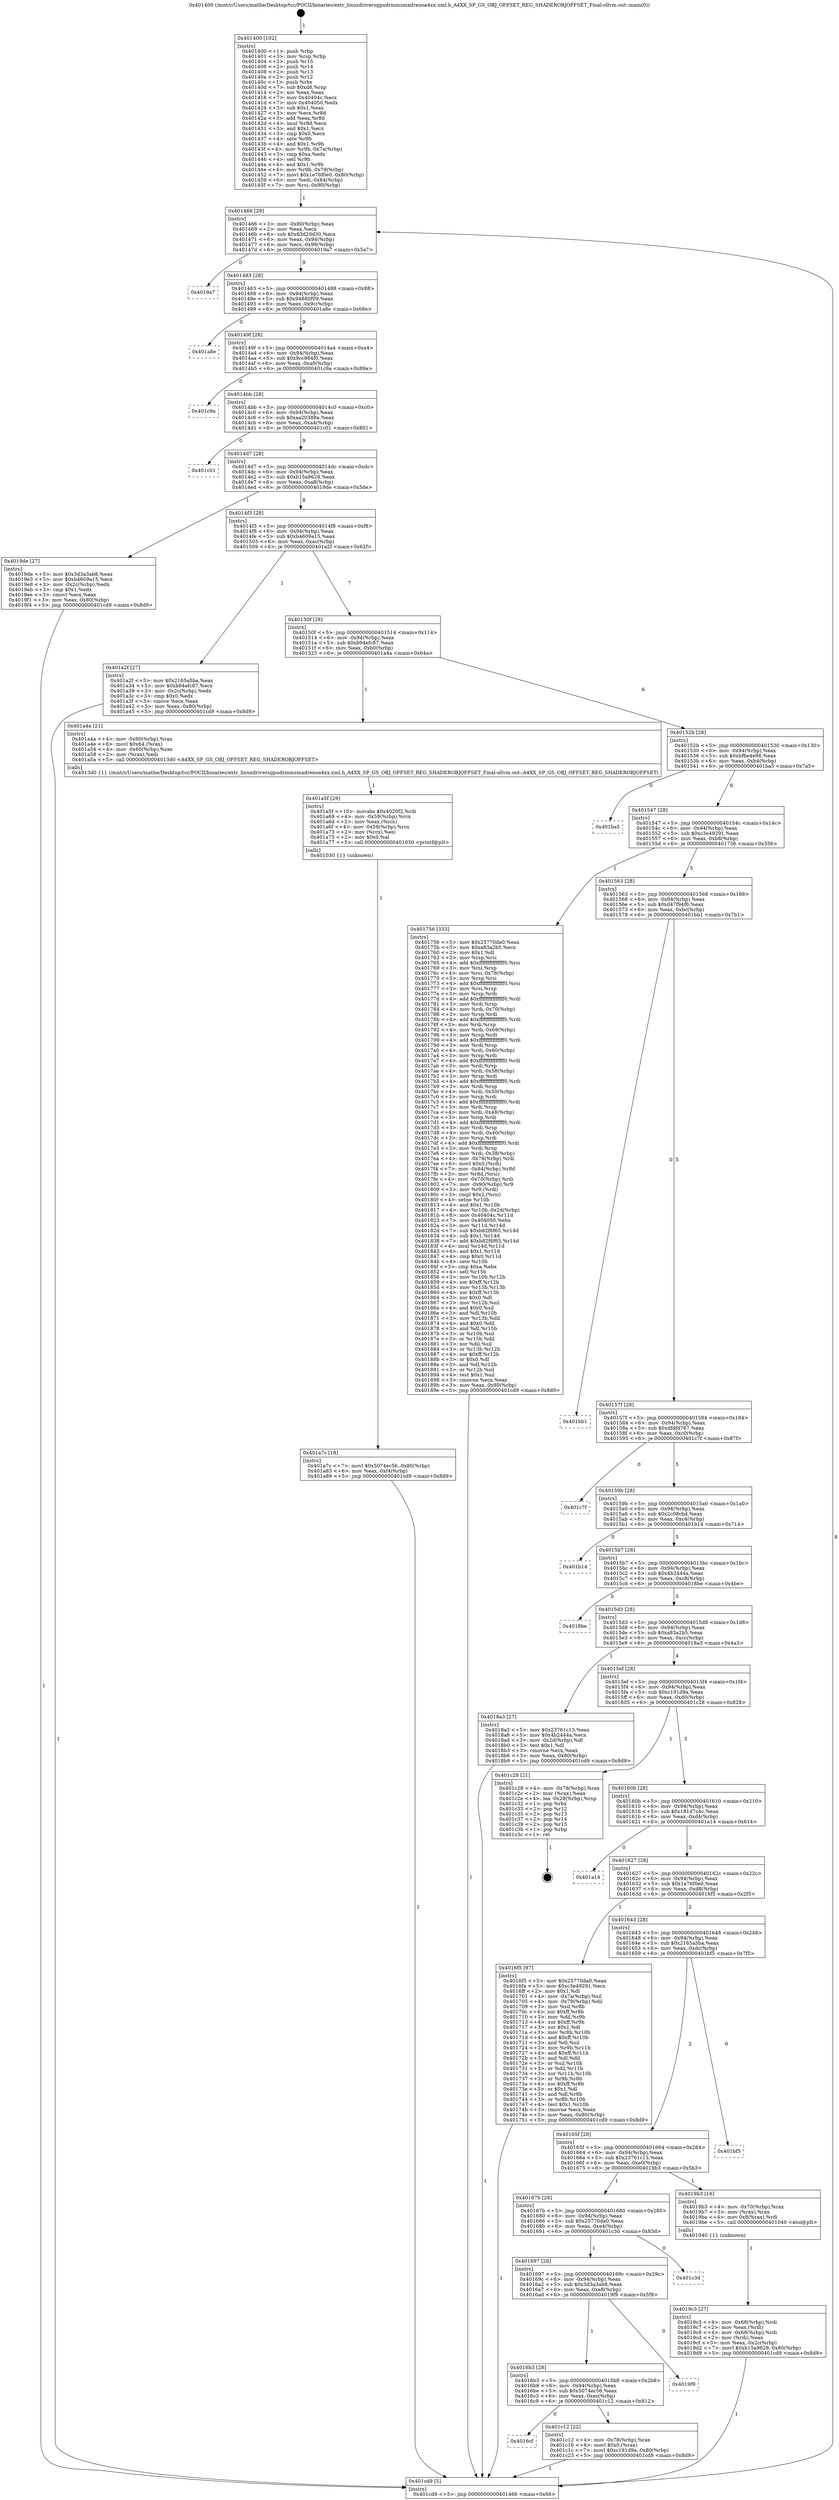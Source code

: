 digraph "0x401400" {
  label = "0x401400 (/mnt/c/Users/mathe/Desktop/tcc/POCII/binaries/extr_linuxdriversgpudrmmsmadrenoa4xx.xml.h_A4XX_SP_GS_OBJ_OFFSET_REG_SHADEROBJOFFSET_Final-ollvm.out::main(0))"
  labelloc = "t"
  node[shape=record]

  Entry [label="",width=0.3,height=0.3,shape=circle,fillcolor=black,style=filled]
  "0x401466" [label="{
     0x401466 [29]\l
     | [instrs]\l
     &nbsp;&nbsp;0x401466 \<+3\>: mov -0x80(%rbp),%eax\l
     &nbsp;&nbsp;0x401469 \<+2\>: mov %eax,%ecx\l
     &nbsp;&nbsp;0x40146b \<+6\>: sub $0x83d20d30,%ecx\l
     &nbsp;&nbsp;0x401471 \<+6\>: mov %eax,-0x94(%rbp)\l
     &nbsp;&nbsp;0x401477 \<+6\>: mov %ecx,-0x98(%rbp)\l
     &nbsp;&nbsp;0x40147d \<+6\>: je 00000000004019a7 \<main+0x5a7\>\l
  }"]
  "0x4019a7" [label="{
     0x4019a7\l
  }", style=dashed]
  "0x401483" [label="{
     0x401483 [28]\l
     | [instrs]\l
     &nbsp;&nbsp;0x401483 \<+5\>: jmp 0000000000401488 \<main+0x88\>\l
     &nbsp;&nbsp;0x401488 \<+6\>: mov -0x94(%rbp),%eax\l
     &nbsp;&nbsp;0x40148e \<+5\>: sub $0x94880f09,%eax\l
     &nbsp;&nbsp;0x401493 \<+6\>: mov %eax,-0x9c(%rbp)\l
     &nbsp;&nbsp;0x401499 \<+6\>: je 0000000000401a8e \<main+0x68e\>\l
  }"]
  Exit [label="",width=0.3,height=0.3,shape=circle,fillcolor=black,style=filled,peripheries=2]
  "0x401a8e" [label="{
     0x401a8e\l
  }", style=dashed]
  "0x40149f" [label="{
     0x40149f [28]\l
     | [instrs]\l
     &nbsp;&nbsp;0x40149f \<+5\>: jmp 00000000004014a4 \<main+0xa4\>\l
     &nbsp;&nbsp;0x4014a4 \<+6\>: mov -0x94(%rbp),%eax\l
     &nbsp;&nbsp;0x4014aa \<+5\>: sub $0x9cc984f0,%eax\l
     &nbsp;&nbsp;0x4014af \<+6\>: mov %eax,-0xa0(%rbp)\l
     &nbsp;&nbsp;0x4014b5 \<+6\>: je 0000000000401c9a \<main+0x89a\>\l
  }"]
  "0x4016cf" [label="{
     0x4016cf\l
  }", style=dashed]
  "0x401c9a" [label="{
     0x401c9a\l
  }", style=dashed]
  "0x4014bb" [label="{
     0x4014bb [28]\l
     | [instrs]\l
     &nbsp;&nbsp;0x4014bb \<+5\>: jmp 00000000004014c0 \<main+0xc0\>\l
     &nbsp;&nbsp;0x4014c0 \<+6\>: mov -0x94(%rbp),%eax\l
     &nbsp;&nbsp;0x4014c6 \<+5\>: sub $0xaa20388e,%eax\l
     &nbsp;&nbsp;0x4014cb \<+6\>: mov %eax,-0xa4(%rbp)\l
     &nbsp;&nbsp;0x4014d1 \<+6\>: je 0000000000401c01 \<main+0x801\>\l
  }"]
  "0x401c12" [label="{
     0x401c12 [22]\l
     | [instrs]\l
     &nbsp;&nbsp;0x401c12 \<+4\>: mov -0x78(%rbp),%rax\l
     &nbsp;&nbsp;0x401c16 \<+6\>: movl $0x0,(%rax)\l
     &nbsp;&nbsp;0x401c1c \<+7\>: movl $0xc191d9a,-0x80(%rbp)\l
     &nbsp;&nbsp;0x401c23 \<+5\>: jmp 0000000000401cd9 \<main+0x8d9\>\l
  }"]
  "0x401c01" [label="{
     0x401c01\l
  }", style=dashed]
  "0x4014d7" [label="{
     0x4014d7 [28]\l
     | [instrs]\l
     &nbsp;&nbsp;0x4014d7 \<+5\>: jmp 00000000004014dc \<main+0xdc\>\l
     &nbsp;&nbsp;0x4014dc \<+6\>: mov -0x94(%rbp),%eax\l
     &nbsp;&nbsp;0x4014e2 \<+5\>: sub $0xb15a9628,%eax\l
     &nbsp;&nbsp;0x4014e7 \<+6\>: mov %eax,-0xa8(%rbp)\l
     &nbsp;&nbsp;0x4014ed \<+6\>: je 00000000004019de \<main+0x5de\>\l
  }"]
  "0x4016b3" [label="{
     0x4016b3 [28]\l
     | [instrs]\l
     &nbsp;&nbsp;0x4016b3 \<+5\>: jmp 00000000004016b8 \<main+0x2b8\>\l
     &nbsp;&nbsp;0x4016b8 \<+6\>: mov -0x94(%rbp),%eax\l
     &nbsp;&nbsp;0x4016be \<+5\>: sub $0x5074ec56,%eax\l
     &nbsp;&nbsp;0x4016c3 \<+6\>: mov %eax,-0xec(%rbp)\l
     &nbsp;&nbsp;0x4016c9 \<+6\>: je 0000000000401c12 \<main+0x812\>\l
  }"]
  "0x4019de" [label="{
     0x4019de [27]\l
     | [instrs]\l
     &nbsp;&nbsp;0x4019de \<+5\>: mov $0x3d3a3ab8,%eax\l
     &nbsp;&nbsp;0x4019e3 \<+5\>: mov $0xb4609a15,%ecx\l
     &nbsp;&nbsp;0x4019e8 \<+3\>: mov -0x2c(%rbp),%edx\l
     &nbsp;&nbsp;0x4019eb \<+3\>: cmp $0x1,%edx\l
     &nbsp;&nbsp;0x4019ee \<+3\>: cmovl %ecx,%eax\l
     &nbsp;&nbsp;0x4019f1 \<+3\>: mov %eax,-0x80(%rbp)\l
     &nbsp;&nbsp;0x4019f4 \<+5\>: jmp 0000000000401cd9 \<main+0x8d9\>\l
  }"]
  "0x4014f3" [label="{
     0x4014f3 [28]\l
     | [instrs]\l
     &nbsp;&nbsp;0x4014f3 \<+5\>: jmp 00000000004014f8 \<main+0xf8\>\l
     &nbsp;&nbsp;0x4014f8 \<+6\>: mov -0x94(%rbp),%eax\l
     &nbsp;&nbsp;0x4014fe \<+5\>: sub $0xb4609a15,%eax\l
     &nbsp;&nbsp;0x401503 \<+6\>: mov %eax,-0xac(%rbp)\l
     &nbsp;&nbsp;0x401509 \<+6\>: je 0000000000401a2f \<main+0x62f\>\l
  }"]
  "0x4019f9" [label="{
     0x4019f9\l
  }", style=dashed]
  "0x401a2f" [label="{
     0x401a2f [27]\l
     | [instrs]\l
     &nbsp;&nbsp;0x401a2f \<+5\>: mov $0x2165a5ba,%eax\l
     &nbsp;&nbsp;0x401a34 \<+5\>: mov $0xb94efc87,%ecx\l
     &nbsp;&nbsp;0x401a39 \<+3\>: mov -0x2c(%rbp),%edx\l
     &nbsp;&nbsp;0x401a3c \<+3\>: cmp $0x0,%edx\l
     &nbsp;&nbsp;0x401a3f \<+3\>: cmove %ecx,%eax\l
     &nbsp;&nbsp;0x401a42 \<+3\>: mov %eax,-0x80(%rbp)\l
     &nbsp;&nbsp;0x401a45 \<+5\>: jmp 0000000000401cd9 \<main+0x8d9\>\l
  }"]
  "0x40150f" [label="{
     0x40150f [28]\l
     | [instrs]\l
     &nbsp;&nbsp;0x40150f \<+5\>: jmp 0000000000401514 \<main+0x114\>\l
     &nbsp;&nbsp;0x401514 \<+6\>: mov -0x94(%rbp),%eax\l
     &nbsp;&nbsp;0x40151a \<+5\>: sub $0xb94efc87,%eax\l
     &nbsp;&nbsp;0x40151f \<+6\>: mov %eax,-0xb0(%rbp)\l
     &nbsp;&nbsp;0x401525 \<+6\>: je 0000000000401a4a \<main+0x64a\>\l
  }"]
  "0x401697" [label="{
     0x401697 [28]\l
     | [instrs]\l
     &nbsp;&nbsp;0x401697 \<+5\>: jmp 000000000040169c \<main+0x29c\>\l
     &nbsp;&nbsp;0x40169c \<+6\>: mov -0x94(%rbp),%eax\l
     &nbsp;&nbsp;0x4016a2 \<+5\>: sub $0x3d3a3ab8,%eax\l
     &nbsp;&nbsp;0x4016a7 \<+6\>: mov %eax,-0xe8(%rbp)\l
     &nbsp;&nbsp;0x4016ad \<+6\>: je 00000000004019f9 \<main+0x5f9\>\l
  }"]
  "0x401a4a" [label="{
     0x401a4a [21]\l
     | [instrs]\l
     &nbsp;&nbsp;0x401a4a \<+4\>: mov -0x60(%rbp),%rax\l
     &nbsp;&nbsp;0x401a4e \<+6\>: movl $0x64,(%rax)\l
     &nbsp;&nbsp;0x401a54 \<+4\>: mov -0x60(%rbp),%rax\l
     &nbsp;&nbsp;0x401a58 \<+2\>: mov (%rax),%edi\l
     &nbsp;&nbsp;0x401a5a \<+5\>: call 00000000004013d0 \<A4XX_SP_GS_OBJ_OFFSET_REG_SHADEROBJOFFSET\>\l
     | [calls]\l
     &nbsp;&nbsp;0x4013d0 \{1\} (/mnt/c/Users/mathe/Desktop/tcc/POCII/binaries/extr_linuxdriversgpudrmmsmadrenoa4xx.xml.h_A4XX_SP_GS_OBJ_OFFSET_REG_SHADEROBJOFFSET_Final-ollvm.out::A4XX_SP_GS_OBJ_OFFSET_REG_SHADEROBJOFFSET)\l
  }"]
  "0x40152b" [label="{
     0x40152b [28]\l
     | [instrs]\l
     &nbsp;&nbsp;0x40152b \<+5\>: jmp 0000000000401530 \<main+0x130\>\l
     &nbsp;&nbsp;0x401530 \<+6\>: mov -0x94(%rbp),%eax\l
     &nbsp;&nbsp;0x401536 \<+5\>: sub $0xbf6e4e98,%eax\l
     &nbsp;&nbsp;0x40153b \<+6\>: mov %eax,-0xb4(%rbp)\l
     &nbsp;&nbsp;0x401541 \<+6\>: je 0000000000401ba5 \<main+0x7a5\>\l
  }"]
  "0x401c3d" [label="{
     0x401c3d\l
  }", style=dashed]
  "0x401ba5" [label="{
     0x401ba5\l
  }", style=dashed]
  "0x401547" [label="{
     0x401547 [28]\l
     | [instrs]\l
     &nbsp;&nbsp;0x401547 \<+5\>: jmp 000000000040154c \<main+0x14c\>\l
     &nbsp;&nbsp;0x40154c \<+6\>: mov -0x94(%rbp),%eax\l
     &nbsp;&nbsp;0x401552 \<+5\>: sub $0xc3e49291,%eax\l
     &nbsp;&nbsp;0x401557 \<+6\>: mov %eax,-0xb8(%rbp)\l
     &nbsp;&nbsp;0x40155d \<+6\>: je 0000000000401756 \<main+0x356\>\l
  }"]
  "0x401a7c" [label="{
     0x401a7c [18]\l
     | [instrs]\l
     &nbsp;&nbsp;0x401a7c \<+7\>: movl $0x5074ec56,-0x80(%rbp)\l
     &nbsp;&nbsp;0x401a83 \<+6\>: mov %eax,-0xf4(%rbp)\l
     &nbsp;&nbsp;0x401a89 \<+5\>: jmp 0000000000401cd9 \<main+0x8d9\>\l
  }"]
  "0x401756" [label="{
     0x401756 [333]\l
     | [instrs]\l
     &nbsp;&nbsp;0x401756 \<+5\>: mov $0x25770da0,%eax\l
     &nbsp;&nbsp;0x40175b \<+5\>: mov $0xa83a2b5,%ecx\l
     &nbsp;&nbsp;0x401760 \<+2\>: mov $0x1,%dl\l
     &nbsp;&nbsp;0x401762 \<+3\>: mov %rsp,%rsi\l
     &nbsp;&nbsp;0x401765 \<+4\>: add $0xfffffffffffffff0,%rsi\l
     &nbsp;&nbsp;0x401769 \<+3\>: mov %rsi,%rsp\l
     &nbsp;&nbsp;0x40176c \<+4\>: mov %rsi,-0x78(%rbp)\l
     &nbsp;&nbsp;0x401770 \<+3\>: mov %rsp,%rsi\l
     &nbsp;&nbsp;0x401773 \<+4\>: add $0xfffffffffffffff0,%rsi\l
     &nbsp;&nbsp;0x401777 \<+3\>: mov %rsi,%rsp\l
     &nbsp;&nbsp;0x40177a \<+3\>: mov %rsp,%rdi\l
     &nbsp;&nbsp;0x40177d \<+4\>: add $0xfffffffffffffff0,%rdi\l
     &nbsp;&nbsp;0x401781 \<+3\>: mov %rdi,%rsp\l
     &nbsp;&nbsp;0x401784 \<+4\>: mov %rdi,-0x70(%rbp)\l
     &nbsp;&nbsp;0x401788 \<+3\>: mov %rsp,%rdi\l
     &nbsp;&nbsp;0x40178b \<+4\>: add $0xfffffffffffffff0,%rdi\l
     &nbsp;&nbsp;0x40178f \<+3\>: mov %rdi,%rsp\l
     &nbsp;&nbsp;0x401792 \<+4\>: mov %rdi,-0x68(%rbp)\l
     &nbsp;&nbsp;0x401796 \<+3\>: mov %rsp,%rdi\l
     &nbsp;&nbsp;0x401799 \<+4\>: add $0xfffffffffffffff0,%rdi\l
     &nbsp;&nbsp;0x40179d \<+3\>: mov %rdi,%rsp\l
     &nbsp;&nbsp;0x4017a0 \<+4\>: mov %rdi,-0x60(%rbp)\l
     &nbsp;&nbsp;0x4017a4 \<+3\>: mov %rsp,%rdi\l
     &nbsp;&nbsp;0x4017a7 \<+4\>: add $0xfffffffffffffff0,%rdi\l
     &nbsp;&nbsp;0x4017ab \<+3\>: mov %rdi,%rsp\l
     &nbsp;&nbsp;0x4017ae \<+4\>: mov %rdi,-0x58(%rbp)\l
     &nbsp;&nbsp;0x4017b2 \<+3\>: mov %rsp,%rdi\l
     &nbsp;&nbsp;0x4017b5 \<+4\>: add $0xfffffffffffffff0,%rdi\l
     &nbsp;&nbsp;0x4017b9 \<+3\>: mov %rdi,%rsp\l
     &nbsp;&nbsp;0x4017bc \<+4\>: mov %rdi,-0x50(%rbp)\l
     &nbsp;&nbsp;0x4017c0 \<+3\>: mov %rsp,%rdi\l
     &nbsp;&nbsp;0x4017c3 \<+4\>: add $0xfffffffffffffff0,%rdi\l
     &nbsp;&nbsp;0x4017c7 \<+3\>: mov %rdi,%rsp\l
     &nbsp;&nbsp;0x4017ca \<+4\>: mov %rdi,-0x48(%rbp)\l
     &nbsp;&nbsp;0x4017ce \<+3\>: mov %rsp,%rdi\l
     &nbsp;&nbsp;0x4017d1 \<+4\>: add $0xfffffffffffffff0,%rdi\l
     &nbsp;&nbsp;0x4017d5 \<+3\>: mov %rdi,%rsp\l
     &nbsp;&nbsp;0x4017d8 \<+4\>: mov %rdi,-0x40(%rbp)\l
     &nbsp;&nbsp;0x4017dc \<+3\>: mov %rsp,%rdi\l
     &nbsp;&nbsp;0x4017df \<+4\>: add $0xfffffffffffffff0,%rdi\l
     &nbsp;&nbsp;0x4017e3 \<+3\>: mov %rdi,%rsp\l
     &nbsp;&nbsp;0x4017e6 \<+4\>: mov %rdi,-0x38(%rbp)\l
     &nbsp;&nbsp;0x4017ea \<+4\>: mov -0x78(%rbp),%rdi\l
     &nbsp;&nbsp;0x4017ee \<+6\>: movl $0x0,(%rdi)\l
     &nbsp;&nbsp;0x4017f4 \<+7\>: mov -0x84(%rbp),%r8d\l
     &nbsp;&nbsp;0x4017fb \<+3\>: mov %r8d,(%rsi)\l
     &nbsp;&nbsp;0x4017fe \<+4\>: mov -0x70(%rbp),%rdi\l
     &nbsp;&nbsp;0x401802 \<+7\>: mov -0x90(%rbp),%r9\l
     &nbsp;&nbsp;0x401809 \<+3\>: mov %r9,(%rdi)\l
     &nbsp;&nbsp;0x40180c \<+3\>: cmpl $0x2,(%rsi)\l
     &nbsp;&nbsp;0x40180f \<+4\>: setne %r10b\l
     &nbsp;&nbsp;0x401813 \<+4\>: and $0x1,%r10b\l
     &nbsp;&nbsp;0x401817 \<+4\>: mov %r10b,-0x2d(%rbp)\l
     &nbsp;&nbsp;0x40181b \<+8\>: mov 0x40404c,%r11d\l
     &nbsp;&nbsp;0x401823 \<+7\>: mov 0x404050,%ebx\l
     &nbsp;&nbsp;0x40182a \<+3\>: mov %r11d,%r14d\l
     &nbsp;&nbsp;0x40182d \<+7\>: sub $0xb82f6f65,%r14d\l
     &nbsp;&nbsp;0x401834 \<+4\>: sub $0x1,%r14d\l
     &nbsp;&nbsp;0x401838 \<+7\>: add $0xb82f6f65,%r14d\l
     &nbsp;&nbsp;0x40183f \<+4\>: imul %r14d,%r11d\l
     &nbsp;&nbsp;0x401843 \<+4\>: and $0x1,%r11d\l
     &nbsp;&nbsp;0x401847 \<+4\>: cmp $0x0,%r11d\l
     &nbsp;&nbsp;0x40184b \<+4\>: sete %r10b\l
     &nbsp;&nbsp;0x40184f \<+3\>: cmp $0xa,%ebx\l
     &nbsp;&nbsp;0x401852 \<+4\>: setl %r15b\l
     &nbsp;&nbsp;0x401856 \<+3\>: mov %r10b,%r12b\l
     &nbsp;&nbsp;0x401859 \<+4\>: xor $0xff,%r12b\l
     &nbsp;&nbsp;0x40185d \<+3\>: mov %r15b,%r13b\l
     &nbsp;&nbsp;0x401860 \<+4\>: xor $0xff,%r13b\l
     &nbsp;&nbsp;0x401864 \<+3\>: xor $0x0,%dl\l
     &nbsp;&nbsp;0x401867 \<+3\>: mov %r12b,%sil\l
     &nbsp;&nbsp;0x40186a \<+4\>: and $0x0,%sil\l
     &nbsp;&nbsp;0x40186e \<+3\>: and %dl,%r10b\l
     &nbsp;&nbsp;0x401871 \<+3\>: mov %r13b,%dil\l
     &nbsp;&nbsp;0x401874 \<+4\>: and $0x0,%dil\l
     &nbsp;&nbsp;0x401878 \<+3\>: and %dl,%r15b\l
     &nbsp;&nbsp;0x40187b \<+3\>: or %r10b,%sil\l
     &nbsp;&nbsp;0x40187e \<+3\>: or %r15b,%dil\l
     &nbsp;&nbsp;0x401881 \<+3\>: xor %dil,%sil\l
     &nbsp;&nbsp;0x401884 \<+3\>: or %r13b,%r12b\l
     &nbsp;&nbsp;0x401887 \<+4\>: xor $0xff,%r12b\l
     &nbsp;&nbsp;0x40188b \<+3\>: or $0x0,%dl\l
     &nbsp;&nbsp;0x40188e \<+3\>: and %dl,%r12b\l
     &nbsp;&nbsp;0x401891 \<+3\>: or %r12b,%sil\l
     &nbsp;&nbsp;0x401894 \<+4\>: test $0x1,%sil\l
     &nbsp;&nbsp;0x401898 \<+3\>: cmovne %ecx,%eax\l
     &nbsp;&nbsp;0x40189b \<+3\>: mov %eax,-0x80(%rbp)\l
     &nbsp;&nbsp;0x40189e \<+5\>: jmp 0000000000401cd9 \<main+0x8d9\>\l
  }"]
  "0x401563" [label="{
     0x401563 [28]\l
     | [instrs]\l
     &nbsp;&nbsp;0x401563 \<+5\>: jmp 0000000000401568 \<main+0x168\>\l
     &nbsp;&nbsp;0x401568 \<+6\>: mov -0x94(%rbp),%eax\l
     &nbsp;&nbsp;0x40156e \<+5\>: sub $0xd47f94f6,%eax\l
     &nbsp;&nbsp;0x401573 \<+6\>: mov %eax,-0xbc(%rbp)\l
     &nbsp;&nbsp;0x401579 \<+6\>: je 0000000000401bb1 \<main+0x7b1\>\l
  }"]
  "0x401a5f" [label="{
     0x401a5f [29]\l
     | [instrs]\l
     &nbsp;&nbsp;0x401a5f \<+10\>: movabs $0x4020f2,%rdi\l
     &nbsp;&nbsp;0x401a69 \<+4\>: mov -0x58(%rbp),%rcx\l
     &nbsp;&nbsp;0x401a6d \<+2\>: mov %eax,(%rcx)\l
     &nbsp;&nbsp;0x401a6f \<+4\>: mov -0x58(%rbp),%rcx\l
     &nbsp;&nbsp;0x401a73 \<+2\>: mov (%rcx),%esi\l
     &nbsp;&nbsp;0x401a75 \<+2\>: mov $0x0,%al\l
     &nbsp;&nbsp;0x401a77 \<+5\>: call 0000000000401030 \<printf@plt\>\l
     | [calls]\l
     &nbsp;&nbsp;0x401030 \{1\} (unknown)\l
  }"]
  "0x401bb1" [label="{
     0x401bb1\l
  }", style=dashed]
  "0x40157f" [label="{
     0x40157f [28]\l
     | [instrs]\l
     &nbsp;&nbsp;0x40157f \<+5\>: jmp 0000000000401584 \<main+0x184\>\l
     &nbsp;&nbsp;0x401584 \<+6\>: mov -0x94(%rbp),%eax\l
     &nbsp;&nbsp;0x40158a \<+5\>: sub $0xdfdfd767,%eax\l
     &nbsp;&nbsp;0x40158f \<+6\>: mov %eax,-0xc0(%rbp)\l
     &nbsp;&nbsp;0x401595 \<+6\>: je 0000000000401c7f \<main+0x87f\>\l
  }"]
  "0x4019c3" [label="{
     0x4019c3 [27]\l
     | [instrs]\l
     &nbsp;&nbsp;0x4019c3 \<+4\>: mov -0x68(%rbp),%rdi\l
     &nbsp;&nbsp;0x4019c7 \<+2\>: mov %eax,(%rdi)\l
     &nbsp;&nbsp;0x4019c9 \<+4\>: mov -0x68(%rbp),%rdi\l
     &nbsp;&nbsp;0x4019cd \<+2\>: mov (%rdi),%eax\l
     &nbsp;&nbsp;0x4019cf \<+3\>: mov %eax,-0x2c(%rbp)\l
     &nbsp;&nbsp;0x4019d2 \<+7\>: movl $0xb15a9628,-0x80(%rbp)\l
     &nbsp;&nbsp;0x4019d9 \<+5\>: jmp 0000000000401cd9 \<main+0x8d9\>\l
  }"]
  "0x401c7f" [label="{
     0x401c7f\l
  }", style=dashed]
  "0x40159b" [label="{
     0x40159b [28]\l
     | [instrs]\l
     &nbsp;&nbsp;0x40159b \<+5\>: jmp 00000000004015a0 \<main+0x1a0\>\l
     &nbsp;&nbsp;0x4015a0 \<+6\>: mov -0x94(%rbp),%eax\l
     &nbsp;&nbsp;0x4015a6 \<+5\>: sub $0x2c08cbd,%eax\l
     &nbsp;&nbsp;0x4015ab \<+6\>: mov %eax,-0xc4(%rbp)\l
     &nbsp;&nbsp;0x4015b1 \<+6\>: je 0000000000401b14 \<main+0x714\>\l
  }"]
  "0x40167b" [label="{
     0x40167b [28]\l
     | [instrs]\l
     &nbsp;&nbsp;0x40167b \<+5\>: jmp 0000000000401680 \<main+0x280\>\l
     &nbsp;&nbsp;0x401680 \<+6\>: mov -0x94(%rbp),%eax\l
     &nbsp;&nbsp;0x401686 \<+5\>: sub $0x25770da0,%eax\l
     &nbsp;&nbsp;0x40168b \<+6\>: mov %eax,-0xe4(%rbp)\l
     &nbsp;&nbsp;0x401691 \<+6\>: je 0000000000401c3d \<main+0x83d\>\l
  }"]
  "0x401b14" [label="{
     0x401b14\l
  }", style=dashed]
  "0x4015b7" [label="{
     0x4015b7 [28]\l
     | [instrs]\l
     &nbsp;&nbsp;0x4015b7 \<+5\>: jmp 00000000004015bc \<main+0x1bc\>\l
     &nbsp;&nbsp;0x4015bc \<+6\>: mov -0x94(%rbp),%eax\l
     &nbsp;&nbsp;0x4015c2 \<+5\>: sub $0x4b2444a,%eax\l
     &nbsp;&nbsp;0x4015c7 \<+6\>: mov %eax,-0xc8(%rbp)\l
     &nbsp;&nbsp;0x4015cd \<+6\>: je 00000000004018be \<main+0x4be\>\l
  }"]
  "0x4019b3" [label="{
     0x4019b3 [16]\l
     | [instrs]\l
     &nbsp;&nbsp;0x4019b3 \<+4\>: mov -0x70(%rbp),%rax\l
     &nbsp;&nbsp;0x4019b7 \<+3\>: mov (%rax),%rax\l
     &nbsp;&nbsp;0x4019ba \<+4\>: mov 0x8(%rax),%rdi\l
     &nbsp;&nbsp;0x4019be \<+5\>: call 0000000000401040 \<atoi@plt\>\l
     | [calls]\l
     &nbsp;&nbsp;0x401040 \{1\} (unknown)\l
  }"]
  "0x4018be" [label="{
     0x4018be\l
  }", style=dashed]
  "0x4015d3" [label="{
     0x4015d3 [28]\l
     | [instrs]\l
     &nbsp;&nbsp;0x4015d3 \<+5\>: jmp 00000000004015d8 \<main+0x1d8\>\l
     &nbsp;&nbsp;0x4015d8 \<+6\>: mov -0x94(%rbp),%eax\l
     &nbsp;&nbsp;0x4015de \<+5\>: sub $0xa83a2b5,%eax\l
     &nbsp;&nbsp;0x4015e3 \<+6\>: mov %eax,-0xcc(%rbp)\l
     &nbsp;&nbsp;0x4015e9 \<+6\>: je 00000000004018a3 \<main+0x4a3\>\l
  }"]
  "0x40165f" [label="{
     0x40165f [28]\l
     | [instrs]\l
     &nbsp;&nbsp;0x40165f \<+5\>: jmp 0000000000401664 \<main+0x264\>\l
     &nbsp;&nbsp;0x401664 \<+6\>: mov -0x94(%rbp),%eax\l
     &nbsp;&nbsp;0x40166a \<+5\>: sub $0x23761c13,%eax\l
     &nbsp;&nbsp;0x40166f \<+6\>: mov %eax,-0xe0(%rbp)\l
     &nbsp;&nbsp;0x401675 \<+6\>: je 00000000004019b3 \<main+0x5b3\>\l
  }"]
  "0x4018a3" [label="{
     0x4018a3 [27]\l
     | [instrs]\l
     &nbsp;&nbsp;0x4018a3 \<+5\>: mov $0x23761c13,%eax\l
     &nbsp;&nbsp;0x4018a8 \<+5\>: mov $0x4b2444a,%ecx\l
     &nbsp;&nbsp;0x4018ad \<+3\>: mov -0x2d(%rbp),%dl\l
     &nbsp;&nbsp;0x4018b0 \<+3\>: test $0x1,%dl\l
     &nbsp;&nbsp;0x4018b3 \<+3\>: cmovne %ecx,%eax\l
     &nbsp;&nbsp;0x4018b6 \<+3\>: mov %eax,-0x80(%rbp)\l
     &nbsp;&nbsp;0x4018b9 \<+5\>: jmp 0000000000401cd9 \<main+0x8d9\>\l
  }"]
  "0x4015ef" [label="{
     0x4015ef [28]\l
     | [instrs]\l
     &nbsp;&nbsp;0x4015ef \<+5\>: jmp 00000000004015f4 \<main+0x1f4\>\l
     &nbsp;&nbsp;0x4015f4 \<+6\>: mov -0x94(%rbp),%eax\l
     &nbsp;&nbsp;0x4015fa \<+5\>: sub $0xc191d9a,%eax\l
     &nbsp;&nbsp;0x4015ff \<+6\>: mov %eax,-0xd0(%rbp)\l
     &nbsp;&nbsp;0x401605 \<+6\>: je 0000000000401c28 \<main+0x828\>\l
  }"]
  "0x401bf5" [label="{
     0x401bf5\l
  }", style=dashed]
  "0x401c28" [label="{
     0x401c28 [21]\l
     | [instrs]\l
     &nbsp;&nbsp;0x401c28 \<+4\>: mov -0x78(%rbp),%rax\l
     &nbsp;&nbsp;0x401c2c \<+2\>: mov (%rax),%eax\l
     &nbsp;&nbsp;0x401c2e \<+4\>: lea -0x28(%rbp),%rsp\l
     &nbsp;&nbsp;0x401c32 \<+1\>: pop %rbx\l
     &nbsp;&nbsp;0x401c33 \<+2\>: pop %r12\l
     &nbsp;&nbsp;0x401c35 \<+2\>: pop %r13\l
     &nbsp;&nbsp;0x401c37 \<+2\>: pop %r14\l
     &nbsp;&nbsp;0x401c39 \<+2\>: pop %r15\l
     &nbsp;&nbsp;0x401c3b \<+1\>: pop %rbp\l
     &nbsp;&nbsp;0x401c3c \<+1\>: ret\l
  }"]
  "0x40160b" [label="{
     0x40160b [28]\l
     | [instrs]\l
     &nbsp;&nbsp;0x40160b \<+5\>: jmp 0000000000401610 \<main+0x210\>\l
     &nbsp;&nbsp;0x401610 \<+6\>: mov -0x94(%rbp),%eax\l
     &nbsp;&nbsp;0x401616 \<+5\>: sub $0x181d7c4c,%eax\l
     &nbsp;&nbsp;0x40161b \<+6\>: mov %eax,-0xd4(%rbp)\l
     &nbsp;&nbsp;0x401621 \<+6\>: je 0000000000401a14 \<main+0x614\>\l
  }"]
  "0x401400" [label="{
     0x401400 [102]\l
     | [instrs]\l
     &nbsp;&nbsp;0x401400 \<+1\>: push %rbp\l
     &nbsp;&nbsp;0x401401 \<+3\>: mov %rsp,%rbp\l
     &nbsp;&nbsp;0x401404 \<+2\>: push %r15\l
     &nbsp;&nbsp;0x401406 \<+2\>: push %r14\l
     &nbsp;&nbsp;0x401408 \<+2\>: push %r13\l
     &nbsp;&nbsp;0x40140a \<+2\>: push %r12\l
     &nbsp;&nbsp;0x40140c \<+1\>: push %rbx\l
     &nbsp;&nbsp;0x40140d \<+7\>: sub $0xd8,%rsp\l
     &nbsp;&nbsp;0x401414 \<+2\>: xor %eax,%eax\l
     &nbsp;&nbsp;0x401416 \<+7\>: mov 0x40404c,%ecx\l
     &nbsp;&nbsp;0x40141d \<+7\>: mov 0x404050,%edx\l
     &nbsp;&nbsp;0x401424 \<+3\>: sub $0x1,%eax\l
     &nbsp;&nbsp;0x401427 \<+3\>: mov %ecx,%r8d\l
     &nbsp;&nbsp;0x40142a \<+3\>: add %eax,%r8d\l
     &nbsp;&nbsp;0x40142d \<+4\>: imul %r8d,%ecx\l
     &nbsp;&nbsp;0x401431 \<+3\>: and $0x1,%ecx\l
     &nbsp;&nbsp;0x401434 \<+3\>: cmp $0x0,%ecx\l
     &nbsp;&nbsp;0x401437 \<+4\>: sete %r9b\l
     &nbsp;&nbsp;0x40143b \<+4\>: and $0x1,%r9b\l
     &nbsp;&nbsp;0x40143f \<+4\>: mov %r9b,-0x7a(%rbp)\l
     &nbsp;&nbsp;0x401443 \<+3\>: cmp $0xa,%edx\l
     &nbsp;&nbsp;0x401446 \<+4\>: setl %r9b\l
     &nbsp;&nbsp;0x40144a \<+4\>: and $0x1,%r9b\l
     &nbsp;&nbsp;0x40144e \<+4\>: mov %r9b,-0x79(%rbp)\l
     &nbsp;&nbsp;0x401452 \<+7\>: movl $0x1e76f0e0,-0x80(%rbp)\l
     &nbsp;&nbsp;0x401459 \<+6\>: mov %edi,-0x84(%rbp)\l
     &nbsp;&nbsp;0x40145f \<+7\>: mov %rsi,-0x90(%rbp)\l
  }"]
  "0x401a14" [label="{
     0x401a14\l
  }", style=dashed]
  "0x401627" [label="{
     0x401627 [28]\l
     | [instrs]\l
     &nbsp;&nbsp;0x401627 \<+5\>: jmp 000000000040162c \<main+0x22c\>\l
     &nbsp;&nbsp;0x40162c \<+6\>: mov -0x94(%rbp),%eax\l
     &nbsp;&nbsp;0x401632 \<+5\>: sub $0x1e76f0e0,%eax\l
     &nbsp;&nbsp;0x401637 \<+6\>: mov %eax,-0xd8(%rbp)\l
     &nbsp;&nbsp;0x40163d \<+6\>: je 00000000004016f5 \<main+0x2f5\>\l
  }"]
  "0x401cd9" [label="{
     0x401cd9 [5]\l
     | [instrs]\l
     &nbsp;&nbsp;0x401cd9 \<+5\>: jmp 0000000000401466 \<main+0x66\>\l
  }"]
  "0x4016f5" [label="{
     0x4016f5 [97]\l
     | [instrs]\l
     &nbsp;&nbsp;0x4016f5 \<+5\>: mov $0x25770da0,%eax\l
     &nbsp;&nbsp;0x4016fa \<+5\>: mov $0xc3e49291,%ecx\l
     &nbsp;&nbsp;0x4016ff \<+2\>: mov $0x1,%dl\l
     &nbsp;&nbsp;0x401701 \<+4\>: mov -0x7a(%rbp),%sil\l
     &nbsp;&nbsp;0x401705 \<+4\>: mov -0x79(%rbp),%dil\l
     &nbsp;&nbsp;0x401709 \<+3\>: mov %sil,%r8b\l
     &nbsp;&nbsp;0x40170c \<+4\>: xor $0xff,%r8b\l
     &nbsp;&nbsp;0x401710 \<+3\>: mov %dil,%r9b\l
     &nbsp;&nbsp;0x401713 \<+4\>: xor $0xff,%r9b\l
     &nbsp;&nbsp;0x401717 \<+3\>: xor $0x1,%dl\l
     &nbsp;&nbsp;0x40171a \<+3\>: mov %r8b,%r10b\l
     &nbsp;&nbsp;0x40171d \<+4\>: and $0xff,%r10b\l
     &nbsp;&nbsp;0x401721 \<+3\>: and %dl,%sil\l
     &nbsp;&nbsp;0x401724 \<+3\>: mov %r9b,%r11b\l
     &nbsp;&nbsp;0x401727 \<+4\>: and $0xff,%r11b\l
     &nbsp;&nbsp;0x40172b \<+3\>: and %dl,%dil\l
     &nbsp;&nbsp;0x40172e \<+3\>: or %sil,%r10b\l
     &nbsp;&nbsp;0x401731 \<+3\>: or %dil,%r11b\l
     &nbsp;&nbsp;0x401734 \<+3\>: xor %r11b,%r10b\l
     &nbsp;&nbsp;0x401737 \<+3\>: or %r9b,%r8b\l
     &nbsp;&nbsp;0x40173a \<+4\>: xor $0xff,%r8b\l
     &nbsp;&nbsp;0x40173e \<+3\>: or $0x1,%dl\l
     &nbsp;&nbsp;0x401741 \<+3\>: and %dl,%r8b\l
     &nbsp;&nbsp;0x401744 \<+3\>: or %r8b,%r10b\l
     &nbsp;&nbsp;0x401747 \<+4\>: test $0x1,%r10b\l
     &nbsp;&nbsp;0x40174b \<+3\>: cmovne %ecx,%eax\l
     &nbsp;&nbsp;0x40174e \<+3\>: mov %eax,-0x80(%rbp)\l
     &nbsp;&nbsp;0x401751 \<+5\>: jmp 0000000000401cd9 \<main+0x8d9\>\l
  }"]
  "0x401643" [label="{
     0x401643 [28]\l
     | [instrs]\l
     &nbsp;&nbsp;0x401643 \<+5\>: jmp 0000000000401648 \<main+0x248\>\l
     &nbsp;&nbsp;0x401648 \<+6\>: mov -0x94(%rbp),%eax\l
     &nbsp;&nbsp;0x40164e \<+5\>: sub $0x2165a5ba,%eax\l
     &nbsp;&nbsp;0x401653 \<+6\>: mov %eax,-0xdc(%rbp)\l
     &nbsp;&nbsp;0x401659 \<+6\>: je 0000000000401bf5 \<main+0x7f5\>\l
  }"]
  Entry -> "0x401400" [label=" 1"]
  "0x401466" -> "0x4019a7" [label=" 0"]
  "0x401466" -> "0x401483" [label=" 9"]
  "0x401c28" -> Exit [label=" 1"]
  "0x401483" -> "0x401a8e" [label=" 0"]
  "0x401483" -> "0x40149f" [label=" 9"]
  "0x401c12" -> "0x401cd9" [label=" 1"]
  "0x40149f" -> "0x401c9a" [label=" 0"]
  "0x40149f" -> "0x4014bb" [label=" 9"]
  "0x4016b3" -> "0x4016cf" [label=" 0"]
  "0x4014bb" -> "0x401c01" [label=" 0"]
  "0x4014bb" -> "0x4014d7" [label=" 9"]
  "0x4016b3" -> "0x401c12" [label=" 1"]
  "0x4014d7" -> "0x4019de" [label=" 1"]
  "0x4014d7" -> "0x4014f3" [label=" 8"]
  "0x401697" -> "0x4016b3" [label=" 1"]
  "0x4014f3" -> "0x401a2f" [label=" 1"]
  "0x4014f3" -> "0x40150f" [label=" 7"]
  "0x401697" -> "0x4019f9" [label=" 0"]
  "0x40150f" -> "0x401a4a" [label=" 1"]
  "0x40150f" -> "0x40152b" [label=" 6"]
  "0x40167b" -> "0x401697" [label=" 1"]
  "0x40152b" -> "0x401ba5" [label=" 0"]
  "0x40152b" -> "0x401547" [label=" 6"]
  "0x40167b" -> "0x401c3d" [label=" 0"]
  "0x401547" -> "0x401756" [label=" 1"]
  "0x401547" -> "0x401563" [label=" 5"]
  "0x401a7c" -> "0x401cd9" [label=" 1"]
  "0x401563" -> "0x401bb1" [label=" 0"]
  "0x401563" -> "0x40157f" [label=" 5"]
  "0x401a5f" -> "0x401a7c" [label=" 1"]
  "0x40157f" -> "0x401c7f" [label=" 0"]
  "0x40157f" -> "0x40159b" [label=" 5"]
  "0x401a4a" -> "0x401a5f" [label=" 1"]
  "0x40159b" -> "0x401b14" [label=" 0"]
  "0x40159b" -> "0x4015b7" [label=" 5"]
  "0x401a2f" -> "0x401cd9" [label=" 1"]
  "0x4015b7" -> "0x4018be" [label=" 0"]
  "0x4015b7" -> "0x4015d3" [label=" 5"]
  "0x4019de" -> "0x401cd9" [label=" 1"]
  "0x4015d3" -> "0x4018a3" [label=" 1"]
  "0x4015d3" -> "0x4015ef" [label=" 4"]
  "0x4019b3" -> "0x4019c3" [label=" 1"]
  "0x4015ef" -> "0x401c28" [label=" 1"]
  "0x4015ef" -> "0x40160b" [label=" 3"]
  "0x40165f" -> "0x40167b" [label=" 1"]
  "0x40160b" -> "0x401a14" [label=" 0"]
  "0x40160b" -> "0x401627" [label=" 3"]
  "0x401643" -> "0x40165f" [label=" 2"]
  "0x401627" -> "0x4016f5" [label=" 1"]
  "0x401627" -> "0x401643" [label=" 2"]
  "0x4016f5" -> "0x401cd9" [label=" 1"]
  "0x401400" -> "0x401466" [label=" 1"]
  "0x401cd9" -> "0x401466" [label=" 8"]
  "0x4019c3" -> "0x401cd9" [label=" 1"]
  "0x401756" -> "0x401cd9" [label=" 1"]
  "0x4018a3" -> "0x401cd9" [label=" 1"]
  "0x40165f" -> "0x4019b3" [label=" 1"]
  "0x401643" -> "0x401bf5" [label=" 0"]
}
